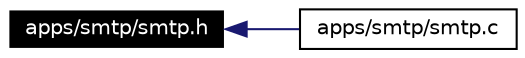 digraph G
{
  edge [fontname="Helvetica",fontsize=10,labelfontname="Helvetica",labelfontsize=10];
  node [fontname="Helvetica",fontsize=10,shape=record];
  rankdir=LR;
  Node1 [label="apps/smtp/smtp.h",height=0.2,width=0.4,color="white", fillcolor="black", style="filled" fontcolor="white"];
  Node1 -> Node2 [dir=back,color="midnightblue",fontsize=10,style="solid"];
  Node2 [label="apps/smtp/smtp.c",height=0.2,width=0.4,color="black", fillcolor="white", style="filled",URL="$a00041.html"];
}
